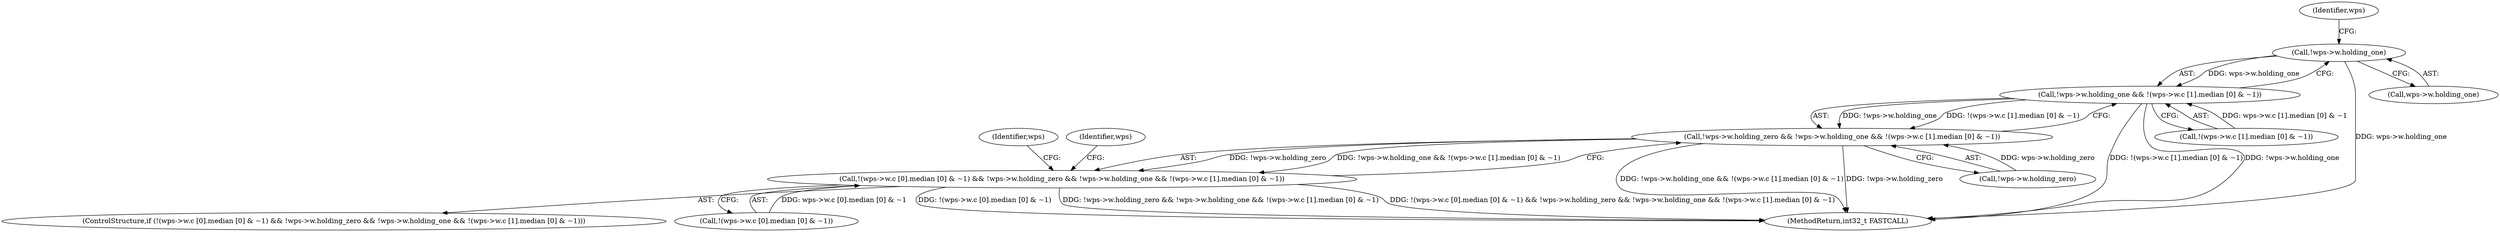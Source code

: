 digraph "0_WavPack_4bc05fc490b66ef2d45b1de26abf1455b486b0dc_0@pointer" {
"1000161" [label="(Call,!wps->w.holding_one)"];
"1000160" [label="(Call,!wps->w.holding_one && !(wps->w.c [1].median [0] & ~1))"];
"1000153" [label="(Call,!wps->w.holding_zero && !wps->w.holding_one && !(wps->w.c [1].median [0] & ~1))"];
"1000138" [label="(Call,!(wps->w.c [0].median [0] & ~1) && !wps->w.holding_zero && !wps->w.holding_one && !(wps->w.c [1].median [0] & ~1))"];
"1000161" [label="(Call,!wps->w.holding_one)"];
"1000829" [label="(MethodReturn,int32_t FASTCALL)"];
"1000137" [label="(ControlStructure,if (!(wps->w.c [0].median [0] & ~1) && !wps->w.holding_zero && !wps->w.holding_one && !(wps->w.c [1].median [0] & ~1)))"];
"1000139" [label="(Call,!(wps->w.c [0].median [0] & ~1))"];
"1000167" [label="(Call,!(wps->w.c [1].median [0] & ~1))"];
"1000162" [label="(Call,wps->w.holding_one)"];
"1000187" [label="(Identifier,wps)"];
"1000174" [label="(Identifier,wps)"];
"1000160" [label="(Call,!wps->w.holding_one && !(wps->w.c [1].median [0] & ~1))"];
"1000153" [label="(Call,!wps->w.holding_zero && !wps->w.holding_one && !(wps->w.c [1].median [0] & ~1))"];
"1000328" [label="(Identifier,wps)"];
"1000154" [label="(Call,!wps->w.holding_zero)"];
"1000138" [label="(Call,!(wps->w.c [0].median [0] & ~1) && !wps->w.holding_zero && !wps->w.holding_one && !(wps->w.c [1].median [0] & ~1))"];
"1000161" -> "1000160"  [label="AST: "];
"1000161" -> "1000162"  [label="CFG: "];
"1000162" -> "1000161"  [label="AST: "];
"1000174" -> "1000161"  [label="CFG: "];
"1000160" -> "1000161"  [label="CFG: "];
"1000161" -> "1000829"  [label="DDG: wps->w.holding_one"];
"1000161" -> "1000160"  [label="DDG: wps->w.holding_one"];
"1000160" -> "1000153"  [label="AST: "];
"1000160" -> "1000167"  [label="CFG: "];
"1000167" -> "1000160"  [label="AST: "];
"1000153" -> "1000160"  [label="CFG: "];
"1000160" -> "1000829"  [label="DDG: !(wps->w.c [1].median [0] & ~1)"];
"1000160" -> "1000829"  [label="DDG: !wps->w.holding_one"];
"1000160" -> "1000153"  [label="DDG: !wps->w.holding_one"];
"1000160" -> "1000153"  [label="DDG: !(wps->w.c [1].median [0] & ~1)"];
"1000167" -> "1000160"  [label="DDG: wps->w.c [1].median [0] & ~1"];
"1000153" -> "1000138"  [label="AST: "];
"1000153" -> "1000154"  [label="CFG: "];
"1000154" -> "1000153"  [label="AST: "];
"1000138" -> "1000153"  [label="CFG: "];
"1000153" -> "1000829"  [label="DDG: !wps->w.holding_one && !(wps->w.c [1].median [0] & ~1)"];
"1000153" -> "1000829"  [label="DDG: !wps->w.holding_zero"];
"1000153" -> "1000138"  [label="DDG: !wps->w.holding_zero"];
"1000153" -> "1000138"  [label="DDG: !wps->w.holding_one && !(wps->w.c [1].median [0] & ~1)"];
"1000154" -> "1000153"  [label="DDG: wps->w.holding_zero"];
"1000138" -> "1000137"  [label="AST: "];
"1000138" -> "1000139"  [label="CFG: "];
"1000139" -> "1000138"  [label="AST: "];
"1000187" -> "1000138"  [label="CFG: "];
"1000328" -> "1000138"  [label="CFG: "];
"1000138" -> "1000829"  [label="DDG: !(wps->w.c [0].median [0] & ~1)"];
"1000138" -> "1000829"  [label="DDG: !wps->w.holding_zero && !wps->w.holding_one && !(wps->w.c [1].median [0] & ~1)"];
"1000138" -> "1000829"  [label="DDG: !(wps->w.c [0].median [0] & ~1) && !wps->w.holding_zero && !wps->w.holding_one && !(wps->w.c [1].median [0] & ~1)"];
"1000139" -> "1000138"  [label="DDG: wps->w.c [0].median [0] & ~1"];
}
